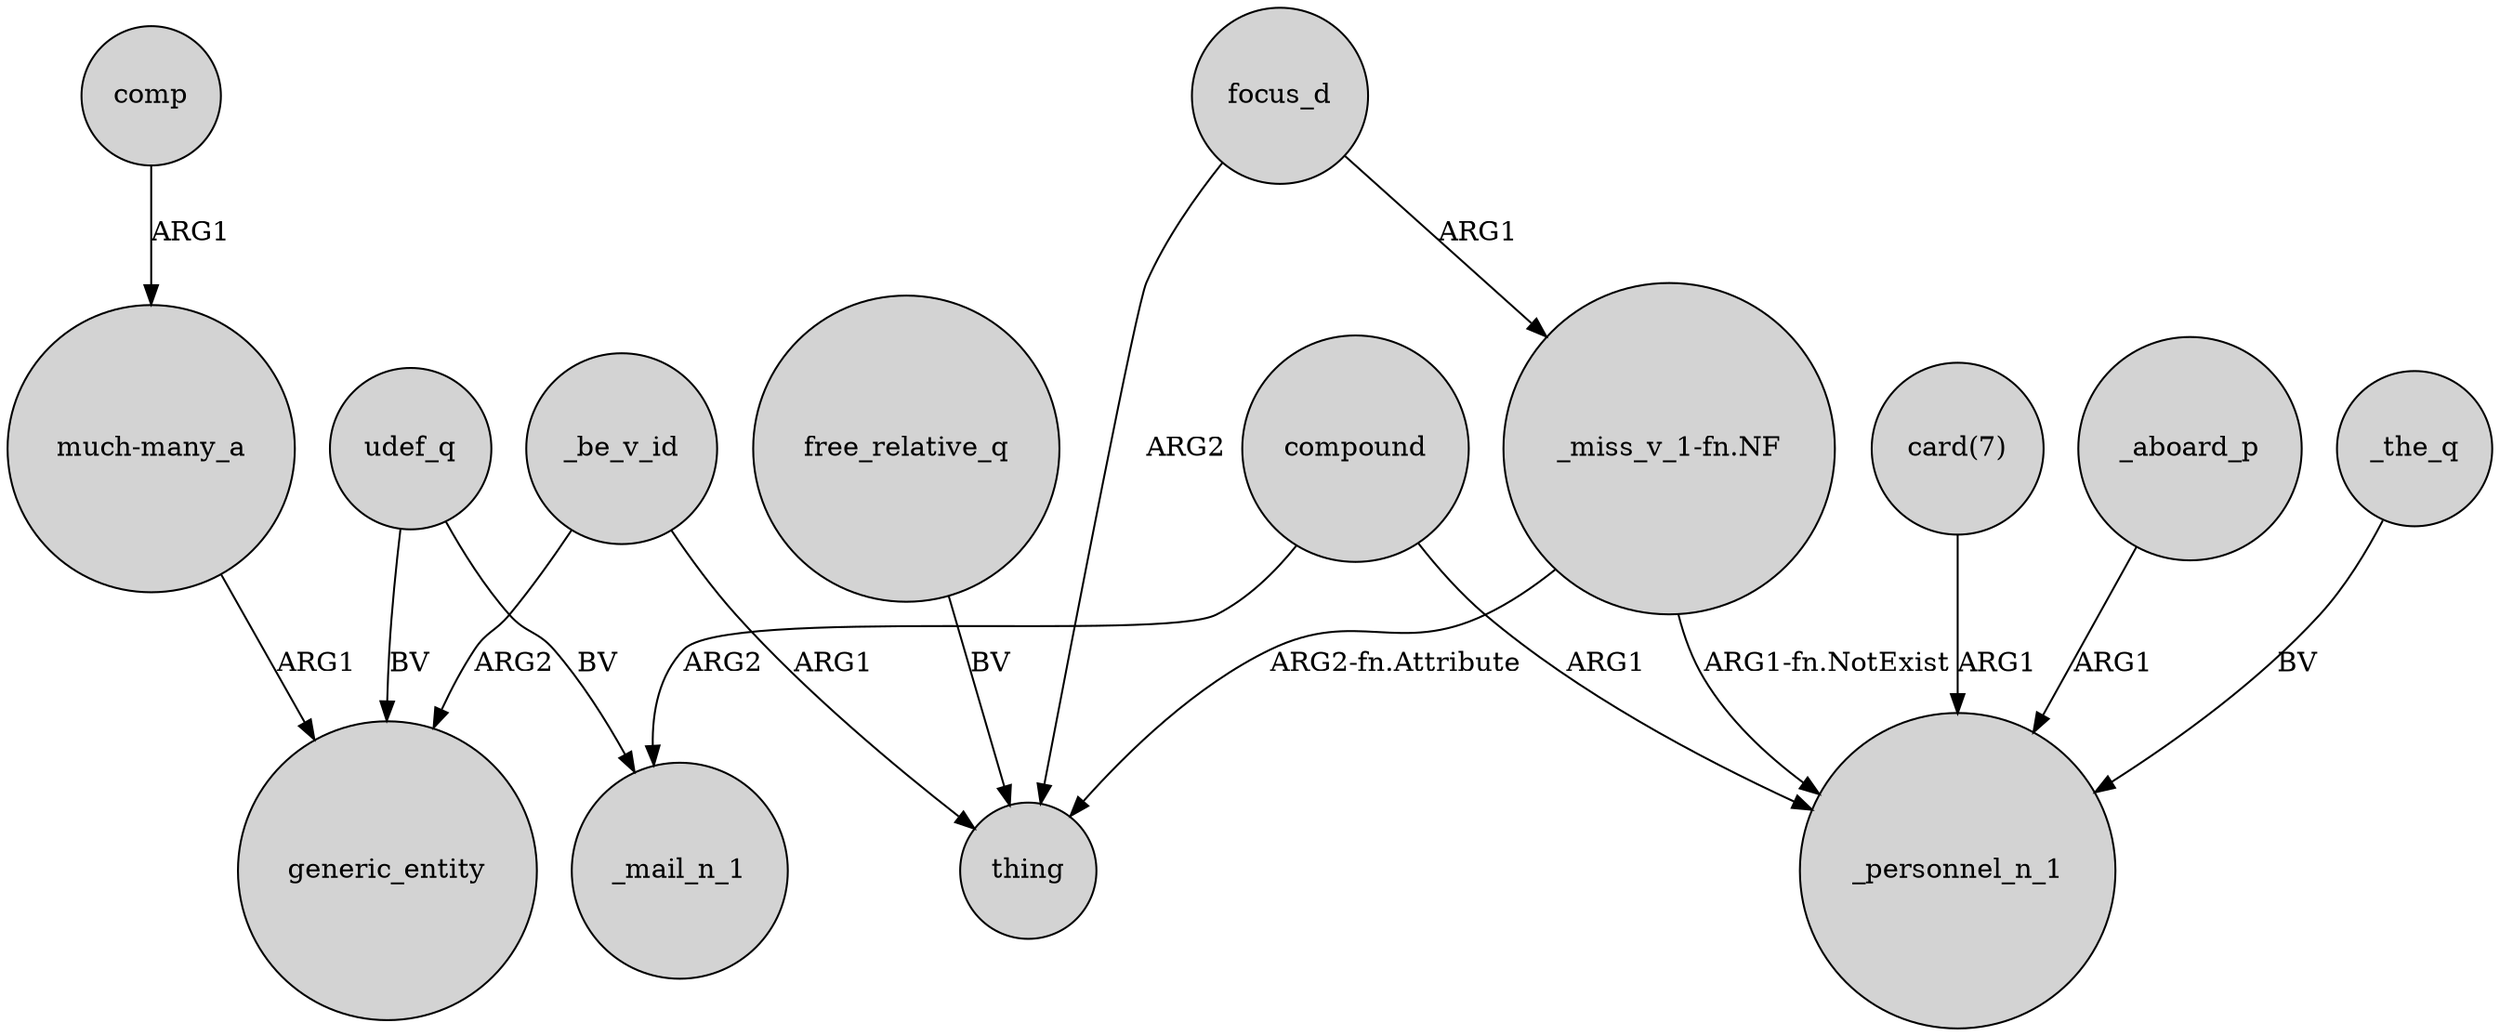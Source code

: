 digraph {
	node [shape=circle style=filled]
	compound -> _mail_n_1 [label=ARG2]
	focus_d -> "_miss_v_1-fn.NF" [label=ARG1]
	comp -> "much-many_a" [label=ARG1]
	_the_q -> _personnel_n_1 [label=BV]
	udef_q -> _mail_n_1 [label=BV]
	"_miss_v_1-fn.NF" -> thing [label="ARG2-fn.Attribute"]
	udef_q -> generic_entity [label=BV]
	"card(7)" -> _personnel_n_1 [label=ARG1]
	free_relative_q -> thing [label=BV]
	_aboard_p -> _personnel_n_1 [label=ARG1]
	focus_d -> thing [label=ARG2]
	_be_v_id -> thing [label=ARG1]
	"much-many_a" -> generic_entity [label=ARG1]
	_be_v_id -> generic_entity [label=ARG2]
	compound -> _personnel_n_1 [label=ARG1]
	"_miss_v_1-fn.NF" -> _personnel_n_1 [label="ARG1-fn.NotExist"]
}
